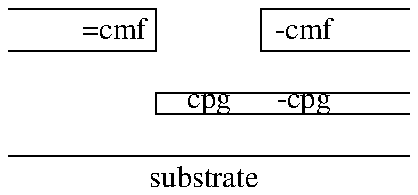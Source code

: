 .PS 2i
.ps
.ps 10
line from 3.487,7.263 to 3.487,7.763 to 1.738,7.763
line from 1.738,7.263 to 3.487,7.263
line from 4.737,7.263 to 4.737,7.763 to 6.487,7.763
line from 6.487,7.263 to 4.737,7.263
line from 6.487,6.513 to 3.487,6.513 to 3.487,6.763 to 6.487,6.763
line from 1.738,6.013 to 6.487,6.013
.ps
.ps 11
.ft
.ft R
"cpg" at 4.112,6.668
"-cpg" at 5.237,6.668
"-cmf" at 5.237,7.481
"=cmf" at 2.987,7.481
"substrate" at 4.050,5.731
.ps
.ft
.PE
